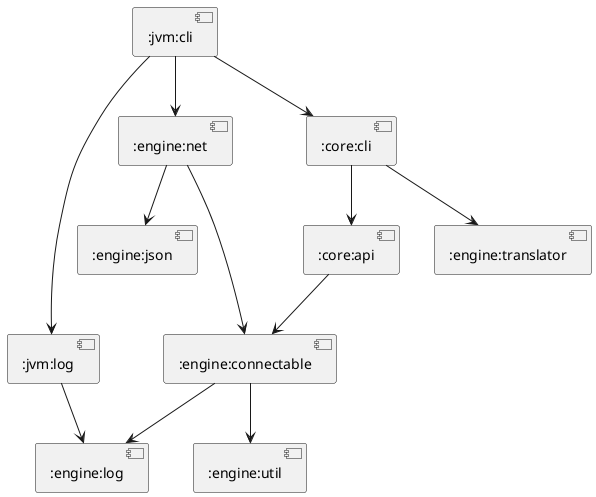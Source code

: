 @startuml
[:engine:net] --> [:engine:connectable]
[:engine:net] --> [:engine:json]
[:jvm:log] --> [:engine:log]
[:core:cli] --> [:engine:translator]
[:core:cli] --> [:core:api]
[:engine:connectable] --> [:engine:util]
[:engine:connectable] --> [:engine:log]
[:core:api] --> [:engine:connectable]
[:jvm:cli] --> [:engine:net]
[:jvm:cli] --> [:jvm:log]
[:jvm:cli] --> [:core:cli]
@enduml

